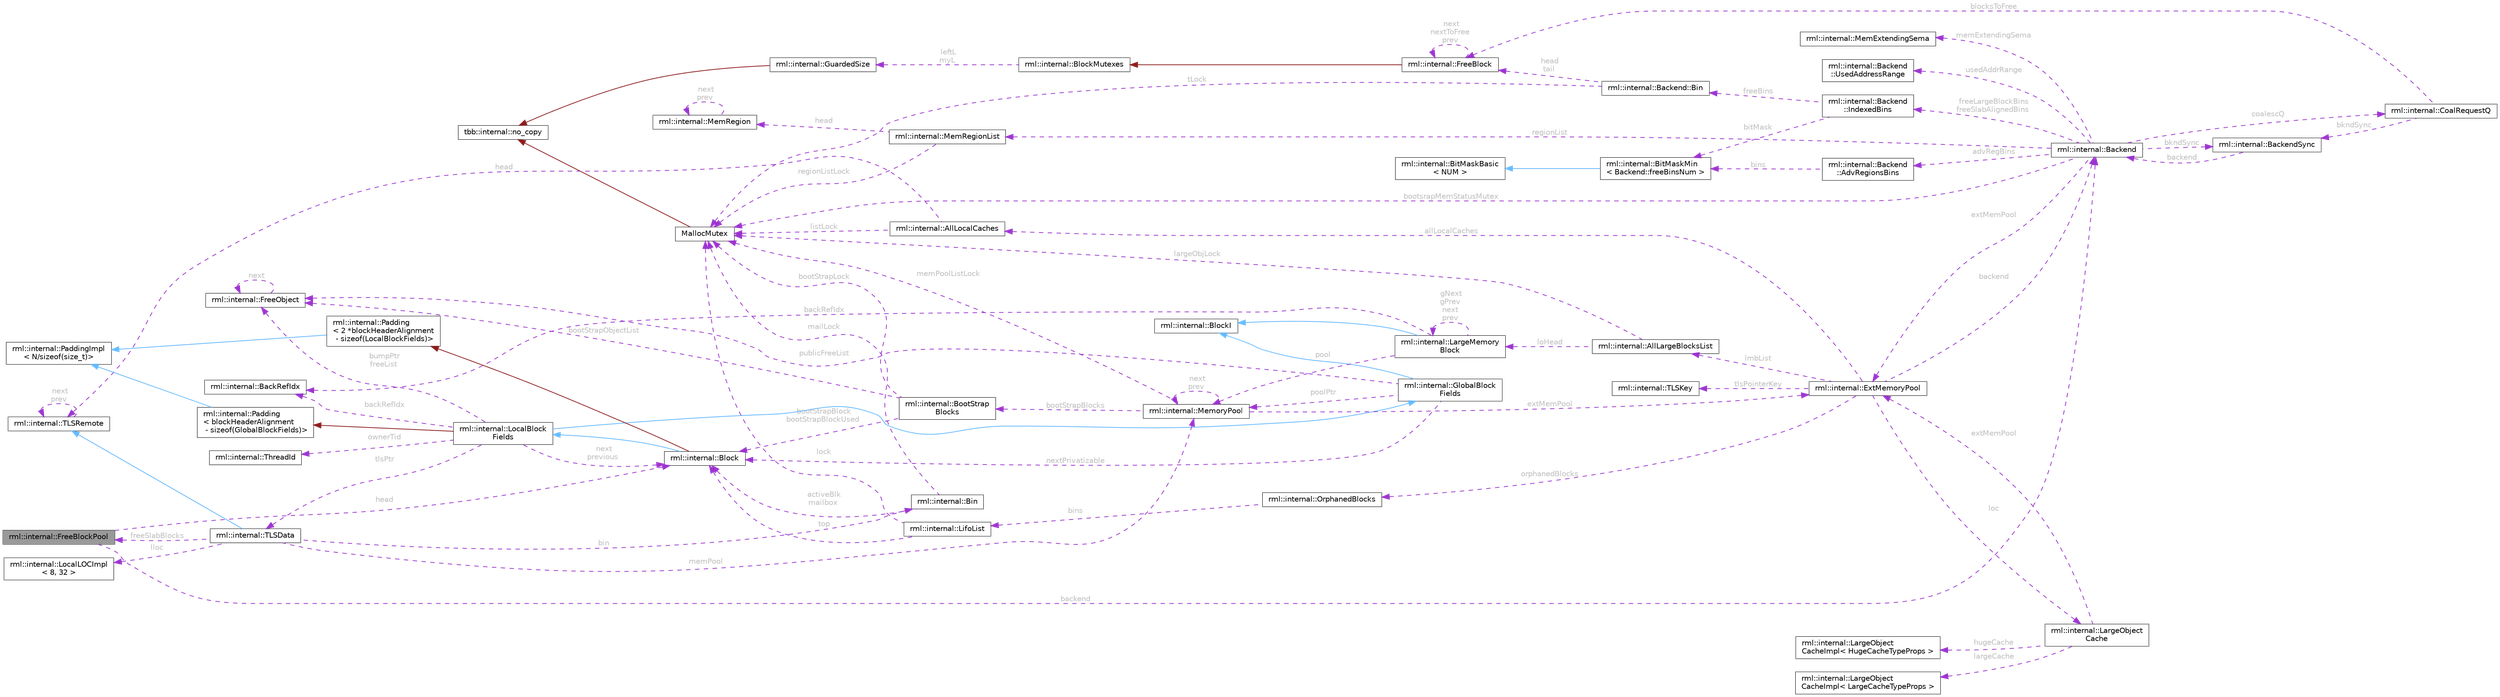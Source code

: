 digraph "rml::internal::FreeBlockPool"
{
 // LATEX_PDF_SIZE
  bgcolor="transparent";
  edge [fontname=Helvetica,fontsize=10,labelfontname=Helvetica,labelfontsize=10];
  node [fontname=Helvetica,fontsize=10,shape=box,height=0.2,width=0.4];
  rankdir="LR";
  Node1 [id="Node000001",label="rml::internal::FreeBlockPool",height=0.2,width=0.4,color="gray40", fillcolor="grey60", style="filled", fontcolor="black",tooltip=" "];
  Node2 -> Node1 [id="edge1_Node000001_Node000002",dir="back",color="darkorchid3",style="dashed",tooltip=" ",label=" head",fontcolor="grey" ];
  Node2 [id="Node000002",label="rml::internal::Block",height=0.2,width=0.4,color="gray40", fillcolor="white", style="filled",URL="$classrml_1_1internal_1_1_block.html",tooltip=" "];
  Node3 -> Node2 [id="edge2_Node000002_Node000003",dir="back",color="steelblue1",style="solid",tooltip=" "];
  Node3 [id="Node000003",label="rml::internal::LocalBlock\lFields",height=0.2,width=0.4,color="gray40", fillcolor="white", style="filled",URL="$classrml_1_1internal_1_1_local_block_fields.html",tooltip=" "];
  Node4 -> Node3 [id="edge3_Node000003_Node000004",dir="back",color="steelblue1",style="solid",tooltip=" "];
  Node4 [id="Node000004",label="rml::internal::GlobalBlock\lFields",height=0.2,width=0.4,color="gray40", fillcolor="white", style="filled",URL="$classrml_1_1internal_1_1_global_block_fields.html",tooltip=" "];
  Node5 -> Node4 [id="edge4_Node000004_Node000005",dir="back",color="steelblue1",style="solid",tooltip=" "];
  Node5 [id="Node000005",label="rml::internal::BlockI",height=0.2,width=0.4,color="gray40", fillcolor="white", style="filled",URL="$classrml_1_1internal_1_1_block_i.html",tooltip=" "];
  Node6 -> Node4 [id="edge5_Node000004_Node000006",dir="back",color="darkorchid3",style="dashed",tooltip=" ",label=" publicFreeList",fontcolor="grey" ];
  Node6 [id="Node000006",label="rml::internal::FreeObject",height=0.2,width=0.4,color="gray40", fillcolor="white", style="filled",URL="$structrml_1_1internal_1_1_free_object.html",tooltip=" "];
  Node6 -> Node6 [id="edge6_Node000006_Node000006",dir="back",color="darkorchid3",style="dashed",tooltip=" ",label=" next",fontcolor="grey" ];
  Node2 -> Node4 [id="edge7_Node000004_Node000002",dir="back",color="darkorchid3",style="dashed",tooltip=" ",label=" nextPrivatizable",fontcolor="grey" ];
  Node7 -> Node4 [id="edge8_Node000004_Node000007",dir="back",color="darkorchid3",style="dashed",tooltip=" ",label=" poolPtr",fontcolor="grey" ];
  Node7 [id="Node000007",label="rml::internal::MemoryPool",height=0.2,width=0.4,color="gray40", fillcolor="white", style="filled",URL="$classrml_1_1internal_1_1_memory_pool.html",tooltip=" "];
  Node8 -> Node7 [id="edge9_Node000007_Node000008",dir="back",color="darkorchid3",style="dashed",tooltip=" ",label=" memPoolListLock",fontcolor="grey" ];
  Node8 [id="Node000008",label="MallocMutex",height=0.2,width=0.4,color="gray40", fillcolor="white", style="filled",URL="$class_malloc_mutex.html",tooltip="Stripped down version of spin_mutex."];
  Node9 -> Node8 [id="edge10_Node000008_Node000009",dir="back",color="firebrick4",style="solid",tooltip=" "];
  Node9 [id="Node000009",label="tbb::internal::no_copy",height=0.2,width=0.4,color="gray40", fillcolor="white", style="filled",tooltip=" "];
  Node7 -> Node7 [id="edge11_Node000007_Node000007",dir="back",color="darkorchid3",style="dashed",tooltip=" ",label=" next\nprev",fontcolor="grey" ];
  Node10 -> Node7 [id="edge12_Node000007_Node000010",dir="back",color="darkorchid3",style="dashed",tooltip=" ",label=" extMemPool",fontcolor="grey" ];
  Node10 [id="Node000010",label="rml::internal::ExtMemoryPool",height=0.2,width=0.4,color="gray40", fillcolor="white", style="filled",URL="$structrml_1_1internal_1_1_ext_memory_pool.html",tooltip=" "];
  Node11 -> Node10 [id="edge13_Node000010_Node000011",dir="back",color="darkorchid3",style="dashed",tooltip=" ",label=" backend",fontcolor="grey" ];
  Node11 [id="Node000011",label="rml::internal::Backend",height=0.2,width=0.4,color="gray40", fillcolor="white", style="filled",URL="$classrml_1_1internal_1_1_backend.html",tooltip=" "];
  Node10 -> Node11 [id="edge14_Node000011_Node000010",dir="back",color="darkorchid3",style="dashed",tooltip=" ",label=" extMemPool",fontcolor="grey" ];
  Node12 -> Node11 [id="edge15_Node000011_Node000012",dir="back",color="darkorchid3",style="dashed",tooltip=" ",label=" regionList",fontcolor="grey" ];
  Node12 [id="Node000012",label="rml::internal::MemRegionList",height=0.2,width=0.4,color="gray40", fillcolor="white", style="filled",URL="$classrml_1_1internal_1_1_mem_region_list.html",tooltip=" "];
  Node8 -> Node12 [id="edge16_Node000012_Node000008",dir="back",color="darkorchid3",style="dashed",tooltip=" ",label=" regionListLock",fontcolor="grey" ];
  Node13 -> Node12 [id="edge17_Node000012_Node000013",dir="back",color="darkorchid3",style="dashed",tooltip=" ",label=" head",fontcolor="grey" ];
  Node13 [id="Node000013",label="rml::internal::MemRegion",height=0.2,width=0.4,color="gray40", fillcolor="white", style="filled",URL="$structrml_1_1internal_1_1_mem_region.html",tooltip=" "];
  Node13 -> Node13 [id="edge18_Node000013_Node000013",dir="back",color="darkorchid3",style="dashed",tooltip=" ",label=" next\nprev",fontcolor="grey" ];
  Node14 -> Node11 [id="edge19_Node000011_Node000014",dir="back",color="darkorchid3",style="dashed",tooltip=" ",label=" coalescQ",fontcolor="grey" ];
  Node14 [id="Node000014",label="rml::internal::CoalRequestQ",height=0.2,width=0.4,color="gray40", fillcolor="white", style="filled",URL="$classrml_1_1internal_1_1_coal_request_q.html",tooltip=" "];
  Node15 -> Node14 [id="edge20_Node000014_Node000015",dir="back",color="darkorchid3",style="dashed",tooltip=" ",label=" blocksToFree",fontcolor="grey" ];
  Node15 [id="Node000015",label="rml::internal::FreeBlock",height=0.2,width=0.4,color="gray40", fillcolor="white", style="filled",URL="$classrml_1_1internal_1_1_free_block.html",tooltip=" "];
  Node16 -> Node15 [id="edge21_Node000015_Node000016",dir="back",color="firebrick4",style="solid",tooltip=" "];
  Node16 [id="Node000016",label="rml::internal::BlockMutexes",height=0.2,width=0.4,color="gray40", fillcolor="white", style="filled",URL="$classrml_1_1internal_1_1_block_mutexes.html",tooltip=" "];
  Node17 -> Node16 [id="edge22_Node000016_Node000017",dir="back",color="darkorchid3",style="dashed",tooltip=" ",label=" leftL\nmyL",fontcolor="grey" ];
  Node17 [id="Node000017",label="rml::internal::GuardedSize",height=0.2,width=0.4,color="gray40", fillcolor="white", style="filled",URL="$classrml_1_1internal_1_1_guarded_size.html",tooltip=" "];
  Node9 -> Node17 [id="edge23_Node000017_Node000009",dir="back",color="firebrick4",style="solid",tooltip=" "];
  Node15 -> Node15 [id="edge24_Node000015_Node000015",dir="back",color="darkorchid3",style="dashed",tooltip=" ",label=" next\nnextToFree\nprev",fontcolor="grey" ];
  Node18 -> Node14 [id="edge25_Node000014_Node000018",dir="back",color="darkorchid3",style="dashed",tooltip=" ",label=" bkndSync",fontcolor="grey" ];
  Node18 [id="Node000018",label="rml::internal::BackendSync",height=0.2,width=0.4,color="gray40", fillcolor="white", style="filled",URL="$classrml_1_1internal_1_1_backend_sync.html",tooltip=" "];
  Node11 -> Node18 [id="edge26_Node000018_Node000011",dir="back",color="darkorchid3",style="dashed",tooltip=" ",label=" backend",fontcolor="grey" ];
  Node18 -> Node11 [id="edge27_Node000011_Node000018",dir="back",color="darkorchid3",style="dashed",tooltip=" ",label=" bkndSync",fontcolor="grey" ];
  Node19 -> Node11 [id="edge28_Node000011_Node000019",dir="back",color="darkorchid3",style="dashed",tooltip=" ",label=" memExtendingSema",fontcolor="grey" ];
  Node19 [id="Node000019",label="rml::internal::MemExtendingSema",height=0.2,width=0.4,color="gray40", fillcolor="white", style="filled",URL="$classrml_1_1internal_1_1_mem_extending_sema.html",tooltip=" "];
  Node20 -> Node11 [id="edge29_Node000011_Node000020",dir="back",color="darkorchid3",style="dashed",tooltip=" ",label=" usedAddrRange",fontcolor="grey" ];
  Node20 [id="Node000020",label="rml::internal::Backend\l::UsedAddressRange",height=0.2,width=0.4,color="gray40", fillcolor="white", style="filled",URL="$classrml_1_1internal_1_1_backend_1_1_used_address_range.html",tooltip=" "];
  Node8 -> Node11 [id="edge30_Node000011_Node000008",dir="back",color="darkorchid3",style="dashed",tooltip=" ",label=" bootsrapMemStatusMutex",fontcolor="grey" ];
  Node21 -> Node11 [id="edge31_Node000011_Node000021",dir="back",color="darkorchid3",style="dashed",tooltip=" ",label=" advRegBins",fontcolor="grey" ];
  Node21 [id="Node000021",label="rml::internal::Backend\l::AdvRegionsBins",height=0.2,width=0.4,color="gray40", fillcolor="white", style="filled",URL="$classrml_1_1internal_1_1_backend_1_1_adv_regions_bins.html",tooltip=" "];
  Node22 -> Node21 [id="edge32_Node000021_Node000022",dir="back",color="darkorchid3",style="dashed",tooltip=" ",label=" bins",fontcolor="grey" ];
  Node22 [id="Node000022",label="rml::internal::BitMaskMin\l\< Backend::freeBinsNum \>",height=0.2,width=0.4,color="gray40", fillcolor="white", style="filled",URL="$classrml_1_1internal_1_1_bit_mask_min.html",tooltip=" "];
  Node23 -> Node22 [id="edge33_Node000022_Node000023",dir="back",color="steelblue1",style="solid",tooltip=" "];
  Node23 [id="Node000023",label="rml::internal::BitMaskBasic\l\< NUM \>",height=0.2,width=0.4,color="gray40", fillcolor="white", style="filled",URL="$classrml_1_1internal_1_1_bit_mask_basic.html",tooltip=" "];
  Node24 -> Node11 [id="edge34_Node000011_Node000024",dir="back",color="darkorchid3",style="dashed",tooltip=" ",label=" freeLargeBlockBins\nfreeSlabAlignedBins",fontcolor="grey" ];
  Node24 [id="Node000024",label="rml::internal::Backend\l::IndexedBins",height=0.2,width=0.4,color="gray40", fillcolor="white", style="filled",URL="$classrml_1_1internal_1_1_backend_1_1_indexed_bins.html",tooltip=" "];
  Node22 -> Node24 [id="edge35_Node000024_Node000022",dir="back",color="darkorchid3",style="dashed",tooltip=" ",label=" bitMask",fontcolor="grey" ];
  Node25 -> Node24 [id="edge36_Node000024_Node000025",dir="back",color="darkorchid3",style="dashed",tooltip=" ",label=" freeBins",fontcolor="grey" ];
  Node25 [id="Node000025",label="rml::internal::Backend::Bin",height=0.2,width=0.4,color="gray40", fillcolor="white", style="filled",URL="$structrml_1_1internal_1_1_backend_1_1_bin.html",tooltip=" "];
  Node15 -> Node25 [id="edge37_Node000025_Node000015",dir="back",color="darkorchid3",style="dashed",tooltip=" ",label=" head\ntail",fontcolor="grey" ];
  Node8 -> Node25 [id="edge38_Node000025_Node000008",dir="back",color="darkorchid3",style="dashed",tooltip=" ",label=" tLock",fontcolor="grey" ];
  Node26 -> Node10 [id="edge39_Node000010_Node000026",dir="back",color="darkorchid3",style="dashed",tooltip=" ",label=" loc",fontcolor="grey" ];
  Node26 [id="Node000026",label="rml::internal::LargeObject\lCache",height=0.2,width=0.4,color="gray40", fillcolor="white", style="filled",URL="$classrml_1_1internal_1_1_large_object_cache.html",tooltip=" "];
  Node27 -> Node26 [id="edge40_Node000026_Node000027",dir="back",color="darkorchid3",style="dashed",tooltip=" ",label=" hugeCache",fontcolor="grey" ];
  Node27 [id="Node000027",label="rml::internal::LargeObject\lCacheImpl\< HugeCacheTypeProps \>",height=0.2,width=0.4,color="gray40", fillcolor="white", style="filled",URL="$classrml_1_1internal_1_1_large_object_cache_impl.html",tooltip=" "];
  Node28 -> Node26 [id="edge41_Node000026_Node000028",dir="back",color="darkorchid3",style="dashed",tooltip=" ",label=" largeCache",fontcolor="grey" ];
  Node28 [id="Node000028",label="rml::internal::LargeObject\lCacheImpl\< LargeCacheTypeProps \>",height=0.2,width=0.4,color="gray40", fillcolor="white", style="filled",URL="$classrml_1_1internal_1_1_large_object_cache_impl.html",tooltip=" "];
  Node10 -> Node26 [id="edge42_Node000026_Node000010",dir="back",color="darkorchid3",style="dashed",tooltip=" ",label=" extMemPool",fontcolor="grey" ];
  Node29 -> Node10 [id="edge43_Node000010_Node000029",dir="back",color="darkorchid3",style="dashed",tooltip=" ",label=" allLocalCaches",fontcolor="grey" ];
  Node29 [id="Node000029",label="rml::internal::AllLocalCaches",height=0.2,width=0.4,color="gray40", fillcolor="white", style="filled",URL="$classrml_1_1internal_1_1_all_local_caches.html",tooltip=" "];
  Node30 -> Node29 [id="edge44_Node000029_Node000030",dir="back",color="darkorchid3",style="dashed",tooltip=" ",label=" head",fontcolor="grey" ];
  Node30 [id="Node000030",label="rml::internal::TLSRemote",height=0.2,width=0.4,color="gray40", fillcolor="white", style="filled",URL="$structrml_1_1internal_1_1_t_l_s_remote.html",tooltip=" "];
  Node30 -> Node30 [id="edge45_Node000030_Node000030",dir="back",color="darkorchid3",style="dashed",tooltip=" ",label=" next\nprev",fontcolor="grey" ];
  Node8 -> Node29 [id="edge46_Node000029_Node000008",dir="back",color="darkorchid3",style="dashed",tooltip=" ",label=" listLock",fontcolor="grey" ];
  Node31 -> Node10 [id="edge47_Node000010_Node000031",dir="back",color="darkorchid3",style="dashed",tooltip=" ",label=" orphanedBlocks",fontcolor="grey" ];
  Node31 [id="Node000031",label="rml::internal::OrphanedBlocks",height=0.2,width=0.4,color="gray40", fillcolor="white", style="filled",URL="$classrml_1_1internal_1_1_orphaned_blocks.html",tooltip=" "];
  Node32 -> Node31 [id="edge48_Node000031_Node000032",dir="back",color="darkorchid3",style="dashed",tooltip=" ",label=" bins",fontcolor="grey" ];
  Node32 [id="Node000032",label="rml::internal::LifoList",height=0.2,width=0.4,color="gray40", fillcolor="white", style="filled",URL="$classrml_1_1internal_1_1_lifo_list.html",tooltip=" "];
  Node2 -> Node32 [id="edge49_Node000032_Node000002",dir="back",color="darkorchid3",style="dashed",tooltip=" ",label=" top",fontcolor="grey" ];
  Node8 -> Node32 [id="edge50_Node000032_Node000008",dir="back",color="darkorchid3",style="dashed",tooltip=" ",label=" lock",fontcolor="grey" ];
  Node33 -> Node10 [id="edge51_Node000010_Node000033",dir="back",color="darkorchid3",style="dashed",tooltip=" ",label=" lmbList",fontcolor="grey" ];
  Node33 [id="Node000033",label="rml::internal::AllLargeBlocksList",height=0.2,width=0.4,color="gray40", fillcolor="white", style="filled",URL="$classrml_1_1internal_1_1_all_large_blocks_list.html",tooltip=" "];
  Node8 -> Node33 [id="edge52_Node000033_Node000008",dir="back",color="darkorchid3",style="dashed",tooltip=" ",label=" largeObjLock",fontcolor="grey" ];
  Node34 -> Node33 [id="edge53_Node000033_Node000034",dir="back",color="darkorchid3",style="dashed",tooltip=" ",label=" loHead",fontcolor="grey" ];
  Node34 [id="Node000034",label="rml::internal::LargeMemory\lBlock",height=0.2,width=0.4,color="gray40", fillcolor="white", style="filled",URL="$structrml_1_1internal_1_1_large_memory_block.html",tooltip=" "];
  Node5 -> Node34 [id="edge54_Node000034_Node000005",dir="back",color="steelblue1",style="solid",tooltip=" "];
  Node7 -> Node34 [id="edge55_Node000034_Node000007",dir="back",color="darkorchid3",style="dashed",tooltip=" ",label=" pool",fontcolor="grey" ];
  Node34 -> Node34 [id="edge56_Node000034_Node000034",dir="back",color="darkorchid3",style="dashed",tooltip=" ",label=" gNext\ngPrev\nnext\nprev",fontcolor="grey" ];
  Node35 -> Node34 [id="edge57_Node000034_Node000035",dir="back",color="darkorchid3",style="dashed",tooltip=" ",label=" backRefIdx",fontcolor="grey" ];
  Node35 [id="Node000035",label="rml::internal::BackRefIdx",height=0.2,width=0.4,color="gray40", fillcolor="white", style="filled",URL="$classrml_1_1internal_1_1_back_ref_idx.html",tooltip=" "];
  Node36 -> Node10 [id="edge58_Node000010_Node000036",dir="back",color="darkorchid3",style="dashed",tooltip=" ",label=" tlsPointerKey",fontcolor="grey" ];
  Node36 [id="Node000036",label="rml::internal::TLSKey",height=0.2,width=0.4,color="gray40", fillcolor="white", style="filled",URL="$classrml_1_1internal_1_1_t_l_s_key.html",tooltip=" "];
  Node37 -> Node7 [id="edge59_Node000007_Node000037",dir="back",color="darkorchid3",style="dashed",tooltip=" ",label=" bootStrapBlocks",fontcolor="grey" ];
  Node37 [id="Node000037",label="rml::internal::BootStrap\lBlocks",height=0.2,width=0.4,color="gray40", fillcolor="white", style="filled",URL="$classrml_1_1internal_1_1_boot_strap_blocks.html",tooltip=" "];
  Node8 -> Node37 [id="edge60_Node000037_Node000008",dir="back",color="darkorchid3",style="dashed",tooltip=" ",label=" bootStrapLock",fontcolor="grey" ];
  Node2 -> Node37 [id="edge61_Node000037_Node000002",dir="back",color="darkorchid3",style="dashed",tooltip=" ",label=" bootStrapBlock\nbootStrapBlockUsed",fontcolor="grey" ];
  Node6 -> Node37 [id="edge62_Node000037_Node000006",dir="back",color="darkorchid3",style="dashed",tooltip=" ",label=" bootStrapObjectList",fontcolor="grey" ];
  Node38 -> Node3 [id="edge63_Node000003_Node000038",dir="back",color="firebrick4",style="solid",tooltip=" "];
  Node38 [id="Node000038",label="rml::internal::Padding\l\< blockHeaderAlignment\l - sizeof(GlobalBlockFields)\>",height=0.2,width=0.4,color="gray40", fillcolor="white", style="filled",URL="$structrml_1_1internal_1_1_padding.html",tooltip=" "];
  Node39 -> Node38 [id="edge64_Node000038_Node000039",dir="back",color="steelblue1",style="solid",tooltip=" "];
  Node39 [id="Node000039",label="rml::internal::PaddingImpl\l\< N/sizeof(size_t)\>",height=0.2,width=0.4,color="gray40", fillcolor="white", style="filled",URL="$structrml_1_1internal_1_1_padding_impl.html",tooltip=" "];
  Node2 -> Node3 [id="edge65_Node000003_Node000002",dir="back",color="darkorchid3",style="dashed",tooltip=" ",label=" next\nprevious",fontcolor="grey" ];
  Node6 -> Node3 [id="edge66_Node000003_Node000006",dir="back",color="darkorchid3",style="dashed",tooltip=" ",label=" bumpPtr\nfreeList",fontcolor="grey" ];
  Node40 -> Node3 [id="edge67_Node000003_Node000040",dir="back",color="darkorchid3",style="dashed",tooltip=" ",label=" tlsPtr",fontcolor="grey" ];
  Node40 [id="Node000040",label="rml::internal::TLSData",height=0.2,width=0.4,color="gray40", fillcolor="white", style="filled",URL="$classrml_1_1internal_1_1_t_l_s_data.html",tooltip=" "];
  Node30 -> Node40 [id="edge68_Node000040_Node000030",dir="back",color="steelblue1",style="solid",tooltip=" "];
  Node7 -> Node40 [id="edge69_Node000040_Node000007",dir="back",color="darkorchid3",style="dashed",tooltip=" ",label=" memPool",fontcolor="grey" ];
  Node41 -> Node40 [id="edge70_Node000040_Node000041",dir="back",color="darkorchid3",style="dashed",tooltip=" ",label=" bin",fontcolor="grey" ];
  Node41 [id="Node000041",label="rml::internal::Bin",height=0.2,width=0.4,color="gray40", fillcolor="white", style="filled",URL="$classrml_1_1internal_1_1_bin.html",tooltip=" "];
  Node2 -> Node41 [id="edge71_Node000041_Node000002",dir="back",color="darkorchid3",style="dashed",tooltip=" ",label=" activeBlk\nmailbox",fontcolor="grey" ];
  Node8 -> Node41 [id="edge72_Node000041_Node000008",dir="back",color="darkorchid3",style="dashed",tooltip=" ",label=" mailLock",fontcolor="grey" ];
  Node1 -> Node40 [id="edge73_Node000040_Node000001",dir="back",color="darkorchid3",style="dashed",tooltip=" ",label=" freeSlabBlocks",fontcolor="grey" ];
  Node42 -> Node40 [id="edge74_Node000040_Node000042",dir="back",color="darkorchid3",style="dashed",tooltip=" ",label=" lloc",fontcolor="grey" ];
  Node42 [id="Node000042",label="rml::internal::LocalLOCImpl\l\< 8, 32 \>",height=0.2,width=0.4,color="gray40", fillcolor="white", style="filled",URL="$classrml_1_1internal_1_1_local_l_o_c_impl.html",tooltip=" "];
  Node43 -> Node3 [id="edge75_Node000003_Node000043",dir="back",color="darkorchid3",style="dashed",tooltip=" ",label=" ownerTid",fontcolor="grey" ];
  Node43 [id="Node000043",label="rml::internal::ThreadId",height=0.2,width=0.4,color="gray40", fillcolor="white", style="filled",URL="$classrml_1_1internal_1_1_thread_id.html",tooltip=" "];
  Node35 -> Node3 [id="edge76_Node000003_Node000035",dir="back",color="darkorchid3",style="dashed",tooltip=" ",label=" backRefIdx",fontcolor="grey" ];
  Node44 -> Node2 [id="edge77_Node000002_Node000044",dir="back",color="firebrick4",style="solid",tooltip=" "];
  Node44 [id="Node000044",label="rml::internal::Padding\l\< 2 *blockHeaderAlignment\l - sizeof(LocalBlockFields)\>",height=0.2,width=0.4,color="gray40", fillcolor="white", style="filled",URL="$structrml_1_1internal_1_1_padding.html",tooltip=" "];
  Node39 -> Node44 [id="edge78_Node000044_Node000039",dir="back",color="steelblue1",style="solid",tooltip=" "];
  Node11 -> Node1 [id="edge79_Node000001_Node000011",dir="back",color="darkorchid3",style="dashed",tooltip=" ",label=" backend",fontcolor="grey" ];
}
